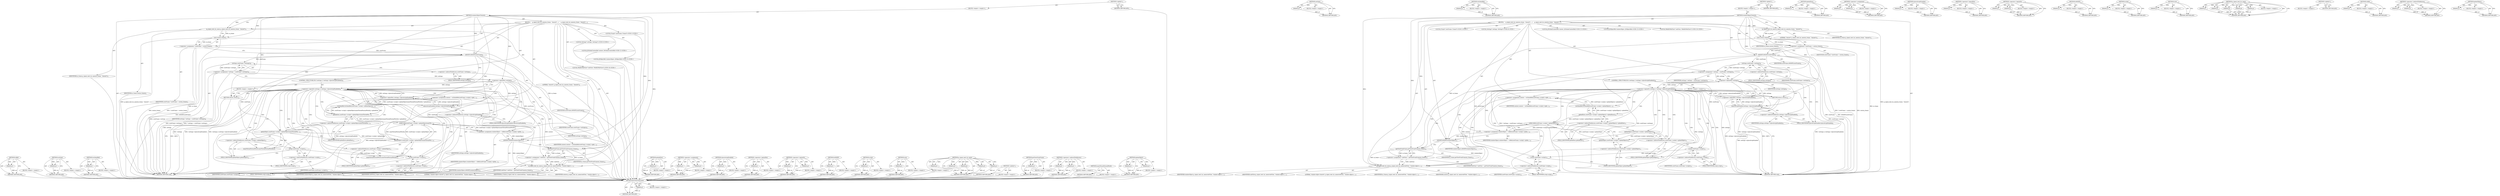 digraph "globalObject" {
vulnerable_168 [label=<(METHOD,getViewFromFrame)>];
vulnerable_169 [label=<(PARAM,p1)>];
vulnerable_170 [label=<(BLOCK,&lt;empty&gt;,&lt;empty&gt;)>];
vulnerable_171 [label=<(METHOD_RETURN,ANY)>];
vulnerable_126 [label=<(METHOD,settings)>];
vulnerable_127 [label=<(PARAM,p1)>];
vulnerable_128 [label=<(BLOCK,&lt;empty&gt;,&lt;empty&gt;)>];
vulnerable_129 [label=<(METHOD_RETURN,ANY)>];
vulnerable_148 [label=<(METHOD,toGlobalRef)>];
vulnerable_149 [label=<(PARAM,p1)>];
vulnerable_150 [label=<(BLOCK,&lt;empty&gt;,&lt;empty&gt;)>];
vulnerable_151 [label=<(METHOD_RETURN,ANY)>];
vulnerable_6 [label=<(METHOD,&lt;global&gt;)<SUB>1</SUB>>];
vulnerable_7 [label=<(BLOCK,&lt;empty&gt;,&lt;empty&gt;)<SUB>1</SUB>>];
vulnerable_8 [label=<(METHOD,windowObjectCleared)<SUB>1</SUB>>];
vulnerable_9 [label=<(BLOCK,{
    g_signal_emit_by_name(m_frame, &quot;cleared&quot;)...,{
    g_signal_emit_by_name(m_frame, &quot;cleared&quot;)...)<SUB>2</SUB>>];
vulnerable_10 [label=<(g_signal_emit_by_name,g_signal_emit_by_name(m_frame, &quot;cleared&quot;))<SUB>3</SUB>>];
vulnerable_11 [label=<(IDENTIFIER,m_frame,g_signal_emit_by_name(m_frame, &quot;cleared&quot;))<SUB>3</SUB>>];
vulnerable_12 [label=<(LITERAL,&quot;cleared&quot;,g_signal_emit_by_name(m_frame, &quot;cleared&quot;))<SUB>3</SUB>>];
vulnerable_13 [label="<(LOCAL,Frame* coreFrame: Frame*)<SUB>5</SUB>>"];
vulnerable_14 [label=<(&lt;operator&gt;.assignment,* coreFrame = core(m_frame))<SUB>5</SUB>>];
vulnerable_15 [label=<(IDENTIFIER,coreFrame,* coreFrame = core(m_frame))<SUB>5</SUB>>];
vulnerable_16 [label=<(core,core(m_frame))<SUB>5</SUB>>];
vulnerable_17 [label=<(IDENTIFIER,m_frame,core(m_frame))<SUB>5</SUB>>];
vulnerable_18 [label=<(ASSERT,ASSERT(coreFrame))<SUB>6</SUB>>];
vulnerable_19 [label=<(IDENTIFIER,coreFrame,ASSERT(coreFrame))<SUB>6</SUB>>];
vulnerable_20 [label="<(LOCAL,Settings* settings: Settings*)<SUB>8</SUB>>"];
vulnerable_21 [label=<(&lt;operator&gt;.assignment,* settings = coreFrame-&gt;settings())<SUB>8</SUB>>];
vulnerable_22 [label=<(IDENTIFIER,settings,* settings = coreFrame-&gt;settings())<SUB>8</SUB>>];
vulnerable_23 [label=<(settings,coreFrame-&gt;settings())<SUB>8</SUB>>];
vulnerable_24 [label=<(&lt;operator&gt;.indirectFieldAccess,coreFrame-&gt;settings)<SUB>8</SUB>>];
vulnerable_25 [label=<(IDENTIFIER,coreFrame,coreFrame-&gt;settings())<SUB>8</SUB>>];
vulnerable_26 [label=<(FIELD_IDENTIFIER,settings,settings)<SUB>8</SUB>>];
vulnerable_27 [label=<(CONTROL_STRUCTURE,IF,if (!settings || !settings-&gt;isJavaScriptEnabled()))<SUB>9</SUB>>];
vulnerable_28 [label=<(&lt;operator&gt;.logicalOr,!settings || !settings-&gt;isJavaScriptEnabled())<SUB>9</SUB>>];
vulnerable_29 [label=<(&lt;operator&gt;.logicalNot,!settings)<SUB>9</SUB>>];
vulnerable_30 [label=<(IDENTIFIER,settings,!settings)<SUB>9</SUB>>];
vulnerable_31 [label=<(&lt;operator&gt;.logicalNot,!settings-&gt;isJavaScriptEnabled())<SUB>9</SUB>>];
vulnerable_32 [label=<(isJavaScriptEnabled,settings-&gt;isJavaScriptEnabled())<SUB>9</SUB>>];
vulnerable_33 [label=<(&lt;operator&gt;.indirectFieldAccess,settings-&gt;isJavaScriptEnabled)<SUB>9</SUB>>];
vulnerable_34 [label=<(IDENTIFIER,settings,settings-&gt;isJavaScriptEnabled())<SUB>9</SUB>>];
vulnerable_35 [label=<(FIELD_IDENTIFIER,isJavaScriptEnabled,isJavaScriptEnabled)<SUB>9</SUB>>];
vulnerable_36 [label=<(BLOCK,&lt;empty&gt;,&lt;empty&gt;)<SUB>10</SUB>>];
vulnerable_37 [label=<(RETURN,return;,return;)<SUB>10</SUB>>];
vulnerable_38 [label="<(LOCAL,JSGlobalContextRef context: JSGlobalContextRef)<SUB>12</SUB>>"];
vulnerable_39 [label=<(&lt;operator&gt;.assignment,context = toGlobalRef(coreFrame-&gt;script()-&gt;glob...)<SUB>12</SUB>>];
vulnerable_40 [label=<(IDENTIFIER,context,context = toGlobalRef(coreFrame-&gt;script()-&gt;glob...)<SUB>12</SUB>>];
vulnerable_41 [label=<(toGlobalRef,toGlobalRef(coreFrame-&gt;script()-&gt;globalObject()...)<SUB>12</SUB>>];
vulnerable_42 [label=<(globalExec,coreFrame-&gt;script()-&gt;globalObject()-&gt;globalExec())<SUB>12</SUB>>];
vulnerable_43 [label=<(&lt;operator&gt;.indirectFieldAccess,coreFrame-&gt;script()-&gt;globalObject()-&gt;globalExec)<SUB>12</SUB>>];
vulnerable_44 [label=<(globalObject,coreFrame-&gt;script()-&gt;globalObject())<SUB>12</SUB>>];
vulnerable_45 [label=<(&lt;operator&gt;.indirectFieldAccess,coreFrame-&gt;script()-&gt;globalObject)<SUB>12</SUB>>];
vulnerable_46 [label=<(script,coreFrame-&gt;script())<SUB>12</SUB>>];
vulnerable_47 [label=<(&lt;operator&gt;.indirectFieldAccess,coreFrame-&gt;script)<SUB>12</SUB>>];
vulnerable_48 [label=<(IDENTIFIER,coreFrame,coreFrame-&gt;script())<SUB>12</SUB>>];
vulnerable_49 [label=<(FIELD_IDENTIFIER,script,script)<SUB>12</SUB>>];
vulnerable_50 [label=<(FIELD_IDENTIFIER,globalObject,globalObject)<SUB>12</SUB>>];
vulnerable_51 [label=<(FIELD_IDENTIFIER,globalExec,globalExec)<SUB>12</SUB>>];
vulnerable_52 [label="<(LOCAL,JSObjectRef windowObject: JSObjectRef)<SUB>13</SUB>>"];
vulnerable_53 [label=<(&lt;operator&gt;.assignment,windowObject = toRef(coreFrame-&gt;script()-&gt;globa...)<SUB>13</SUB>>];
vulnerable_54 [label=<(IDENTIFIER,windowObject,windowObject = toRef(coreFrame-&gt;script()-&gt;globa...)<SUB>13</SUB>>];
vulnerable_55 [label=<(toRef,toRef(coreFrame-&gt;script()-&gt;globalObject()))<SUB>13</SUB>>];
vulnerable_56 [label=<(globalObject,coreFrame-&gt;script()-&gt;globalObject())<SUB>13</SUB>>];
vulnerable_57 [label=<(&lt;operator&gt;.indirectFieldAccess,coreFrame-&gt;script()-&gt;globalObject)<SUB>13</SUB>>];
vulnerable_58 [label=<(script,coreFrame-&gt;script())<SUB>13</SUB>>];
vulnerable_59 [label=<(&lt;operator&gt;.indirectFieldAccess,coreFrame-&gt;script)<SUB>13</SUB>>];
vulnerable_60 [label=<(IDENTIFIER,coreFrame,coreFrame-&gt;script())<SUB>13</SUB>>];
vulnerable_61 [label=<(FIELD_IDENTIFIER,script,script)<SUB>13</SUB>>];
vulnerable_62 [label=<(FIELD_IDENTIFIER,globalObject,globalObject)<SUB>13</SUB>>];
vulnerable_63 [label=<(ASSERT,ASSERT(windowObject))<SUB>14</SUB>>];
vulnerable_64 [label=<(IDENTIFIER,windowObject,ASSERT(windowObject))<SUB>14</SUB>>];
vulnerable_65 [label="<(LOCAL,WebKitWebView* webView: WebKitWebView*)<SUB>16</SUB>>"];
vulnerable_66 [label=<(&lt;operator&gt;.assignment,* webView = getViewFromFrame(m_frame))<SUB>16</SUB>>];
vulnerable_67 [label=<(IDENTIFIER,webView,* webView = getViewFromFrame(m_frame))<SUB>16</SUB>>];
vulnerable_68 [label=<(getViewFromFrame,getViewFromFrame(m_frame))<SUB>16</SUB>>];
vulnerable_69 [label=<(IDENTIFIER,m_frame,getViewFromFrame(m_frame))<SUB>16</SUB>>];
vulnerable_70 [label=<(g_signal_emit_by_name,g_signal_emit_by_name(webView, &quot;window-object-c...)<SUB>17</SUB>>];
vulnerable_71 [label=<(IDENTIFIER,webView,g_signal_emit_by_name(webView, &quot;window-object-c...)<SUB>17</SUB>>];
vulnerable_72 [label=<(LITERAL,&quot;window-object-cleared&quot;,g_signal_emit_by_name(webView, &quot;window-object-c...)<SUB>17</SUB>>];
vulnerable_73 [label=<(IDENTIFIER,m_frame,g_signal_emit_by_name(webView, &quot;window-object-c...)<SUB>17</SUB>>];
vulnerable_74 [label=<(IDENTIFIER,context,g_signal_emit_by_name(webView, &quot;window-object-c...)<SUB>17</SUB>>];
vulnerable_75 [label=<(IDENTIFIER,windowObject,g_signal_emit_by_name(webView, &quot;window-object-c...)<SUB>17</SUB>>];
vulnerable_76 [label=<(METHOD_RETURN,void)<SUB>1</SUB>>];
vulnerable_78 [label=<(METHOD_RETURN,ANY)<SUB>1</SUB>>];
vulnerable_152 [label=<(METHOD,globalExec)>];
vulnerable_153 [label=<(PARAM,p1)>];
vulnerable_154 [label=<(BLOCK,&lt;empty&gt;,&lt;empty&gt;)>];
vulnerable_155 [label=<(METHOD_RETURN,ANY)>];
vulnerable_113 [label=<(METHOD,&lt;operator&gt;.assignment)>];
vulnerable_114 [label=<(PARAM,p1)>];
vulnerable_115 [label=<(PARAM,p2)>];
vulnerable_116 [label=<(BLOCK,&lt;empty&gt;,&lt;empty&gt;)>];
vulnerable_117 [label=<(METHOD_RETURN,ANY)>];
vulnerable_144 [label=<(METHOD,isJavaScriptEnabled)>];
vulnerable_145 [label=<(PARAM,p1)>];
vulnerable_146 [label=<(BLOCK,&lt;empty&gt;,&lt;empty&gt;)>];
vulnerable_147 [label=<(METHOD_RETURN,ANY)>];
vulnerable_140 [label=<(METHOD,&lt;operator&gt;.logicalNot)>];
vulnerable_141 [label=<(PARAM,p1)>];
vulnerable_142 [label=<(BLOCK,&lt;empty&gt;,&lt;empty&gt;)>];
vulnerable_143 [label=<(METHOD_RETURN,ANY)>];
vulnerable_135 [label=<(METHOD,&lt;operator&gt;.logicalOr)>];
vulnerable_136 [label=<(PARAM,p1)>];
vulnerable_137 [label=<(PARAM,p2)>];
vulnerable_138 [label=<(BLOCK,&lt;empty&gt;,&lt;empty&gt;)>];
vulnerable_139 [label=<(METHOD_RETURN,ANY)>];
vulnerable_122 [label=<(METHOD,ASSERT)>];
vulnerable_123 [label=<(PARAM,p1)>];
vulnerable_124 [label=<(BLOCK,&lt;empty&gt;,&lt;empty&gt;)>];
vulnerable_125 [label=<(METHOD_RETURN,ANY)>];
vulnerable_160 [label=<(METHOD,script)>];
vulnerable_161 [label=<(PARAM,p1)>];
vulnerable_162 [label=<(BLOCK,&lt;empty&gt;,&lt;empty&gt;)>];
vulnerable_163 [label=<(METHOD_RETURN,ANY)>];
vulnerable_118 [label=<(METHOD,core)>];
vulnerable_119 [label=<(PARAM,p1)>];
vulnerable_120 [label=<(BLOCK,&lt;empty&gt;,&lt;empty&gt;)>];
vulnerable_121 [label=<(METHOD_RETURN,ANY)>];
vulnerable_105 [label=<(METHOD,g_signal_emit_by_name)>];
vulnerable_106 [label=<(PARAM,p1)>];
vulnerable_107 [label=<(PARAM,p2)>];
vulnerable_108 [label=<(PARAM,p3)>];
vulnerable_109 [label=<(PARAM,p4)>];
vulnerable_110 [label=<(PARAM,p5)>];
vulnerable_111 [label=<(BLOCK,&lt;empty&gt;,&lt;empty&gt;)>];
vulnerable_112 [label=<(METHOD_RETURN,ANY)>];
vulnerable_99 [label=<(METHOD,&lt;global&gt;)<SUB>1</SUB>>];
vulnerable_100 [label=<(BLOCK,&lt;empty&gt;,&lt;empty&gt;)>];
vulnerable_101 [label=<(METHOD_RETURN,ANY)>];
vulnerable_164 [label=<(METHOD,toRef)>];
vulnerable_165 [label=<(PARAM,p1)>];
vulnerable_166 [label=<(BLOCK,&lt;empty&gt;,&lt;empty&gt;)>];
vulnerable_167 [label=<(METHOD_RETURN,ANY)>];
vulnerable_130 [label=<(METHOD,&lt;operator&gt;.indirectFieldAccess)>];
vulnerable_131 [label=<(PARAM,p1)>];
vulnerable_132 [label=<(PARAM,p2)>];
vulnerable_133 [label=<(BLOCK,&lt;empty&gt;,&lt;empty&gt;)>];
vulnerable_134 [label=<(METHOD_RETURN,ANY)>];
vulnerable_156 [label=<(METHOD,globalObject)>];
vulnerable_157 [label=<(PARAM,p1)>];
vulnerable_158 [label=<(BLOCK,&lt;empty&gt;,&lt;empty&gt;)>];
vulnerable_159 [label=<(METHOD_RETURN,ANY)>];
fixed_170 [label=<(METHOD,toRef)>];
fixed_171 [label=<(PARAM,p1)>];
fixed_172 [label=<(BLOCK,&lt;empty&gt;,&lt;empty&gt;)>];
fixed_173 [label=<(METHOD_RETURN,ANY)>];
fixed_128 [label=<(METHOD,settings)>];
fixed_129 [label=<(PARAM,p1)>];
fixed_130 [label=<(BLOCK,&lt;empty&gt;,&lt;empty&gt;)>];
fixed_131 [label=<(METHOD_RETURN,ANY)>];
fixed_150 [label=<(METHOD,toGlobalRef)>];
fixed_151 [label=<(PARAM,p1)>];
fixed_152 [label=<(BLOCK,&lt;empty&gt;,&lt;empty&gt;)>];
fixed_153 [label=<(METHOD_RETURN,ANY)>];
fixed_6 [label=<(METHOD,&lt;global&gt;)<SUB>1</SUB>>];
fixed_7 [label=<(BLOCK,&lt;empty&gt;,&lt;empty&gt;)<SUB>1</SUB>>];
fixed_8 [label=<(METHOD,windowObjectCleared)<SUB>1</SUB>>];
fixed_9 [label=<(BLOCK,{
    g_signal_emit_by_name(m_frame, &quot;cleared&quot;)...,{
    g_signal_emit_by_name(m_frame, &quot;cleared&quot;)...)<SUB>2</SUB>>];
fixed_10 [label=<(g_signal_emit_by_name,g_signal_emit_by_name(m_frame, &quot;cleared&quot;))<SUB>3</SUB>>];
fixed_11 [label=<(IDENTIFIER,m_frame,g_signal_emit_by_name(m_frame, &quot;cleared&quot;))<SUB>3</SUB>>];
fixed_12 [label=<(LITERAL,&quot;cleared&quot;,g_signal_emit_by_name(m_frame, &quot;cleared&quot;))<SUB>3</SUB>>];
fixed_13 [label="<(LOCAL,Frame* coreFrame: Frame*)<SUB>5</SUB>>"];
fixed_14 [label=<(&lt;operator&gt;.assignment,* coreFrame = core(m_frame))<SUB>5</SUB>>];
fixed_15 [label=<(IDENTIFIER,coreFrame,* coreFrame = core(m_frame))<SUB>5</SUB>>];
fixed_16 [label=<(core,core(m_frame))<SUB>5</SUB>>];
fixed_17 [label=<(IDENTIFIER,m_frame,core(m_frame))<SUB>5</SUB>>];
fixed_18 [label=<(ASSERT,ASSERT(coreFrame))<SUB>6</SUB>>];
fixed_19 [label=<(IDENTIFIER,coreFrame,ASSERT(coreFrame))<SUB>6</SUB>>];
fixed_20 [label="<(LOCAL,Settings* settings: Settings*)<SUB>8</SUB>>"];
fixed_21 [label=<(&lt;operator&gt;.assignment,* settings = coreFrame-&gt;settings())<SUB>8</SUB>>];
fixed_22 [label=<(IDENTIFIER,settings,* settings = coreFrame-&gt;settings())<SUB>8</SUB>>];
fixed_23 [label=<(settings,coreFrame-&gt;settings())<SUB>8</SUB>>];
fixed_24 [label=<(&lt;operator&gt;.indirectFieldAccess,coreFrame-&gt;settings)<SUB>8</SUB>>];
fixed_25 [label=<(IDENTIFIER,coreFrame,coreFrame-&gt;settings())<SUB>8</SUB>>];
fixed_26 [label=<(FIELD_IDENTIFIER,settings,settings)<SUB>8</SUB>>];
fixed_27 [label=<(CONTROL_STRUCTURE,IF,if (!settings || !settings-&gt;isJavaScriptEnabled()))<SUB>9</SUB>>];
fixed_28 [label=<(&lt;operator&gt;.logicalOr,!settings || !settings-&gt;isJavaScriptEnabled())<SUB>9</SUB>>];
fixed_29 [label=<(&lt;operator&gt;.logicalNot,!settings)<SUB>9</SUB>>];
fixed_30 [label=<(IDENTIFIER,settings,!settings)<SUB>9</SUB>>];
fixed_31 [label=<(&lt;operator&gt;.logicalNot,!settings-&gt;isJavaScriptEnabled())<SUB>9</SUB>>];
fixed_32 [label=<(isJavaScriptEnabled,settings-&gt;isJavaScriptEnabled())<SUB>9</SUB>>];
fixed_33 [label=<(&lt;operator&gt;.indirectFieldAccess,settings-&gt;isJavaScriptEnabled)<SUB>9</SUB>>];
fixed_34 [label=<(IDENTIFIER,settings,settings-&gt;isJavaScriptEnabled())<SUB>9</SUB>>];
fixed_35 [label=<(FIELD_IDENTIFIER,isJavaScriptEnabled,isJavaScriptEnabled)<SUB>9</SUB>>];
fixed_36 [label=<(BLOCK,&lt;empty&gt;,&lt;empty&gt;)<SUB>10</SUB>>];
fixed_37 [label=<(RETURN,return;,return;)<SUB>10</SUB>>];
fixed_38 [label="<(LOCAL,JSGlobalContextRef context: JSGlobalContextRef)<SUB>12</SUB>>"];
fixed_39 [label=<(&lt;operator&gt;.assignment,context = toGlobalRef(coreFrame-&gt;script()-&gt;glob...)<SUB>12</SUB>>];
fixed_40 [label=<(IDENTIFIER,context,context = toGlobalRef(coreFrame-&gt;script()-&gt;glob...)<SUB>12</SUB>>];
fixed_41 [label=<(toGlobalRef,toGlobalRef(coreFrame-&gt;script()-&gt;globalObject(m...)<SUB>12</SUB>>];
fixed_42 [label=<(globalExec,coreFrame-&gt;script()-&gt;globalObject(mainThreadNor...)<SUB>12</SUB>>];
fixed_43 [label=<(&lt;operator&gt;.indirectFieldAccess,coreFrame-&gt;script()-&gt;globalObject(mainThreadNor...)<SUB>12</SUB>>];
fixed_44 [label=<(globalObject,coreFrame-&gt;script()-&gt;globalObject(mainThreadNor...)<SUB>12</SUB>>];
fixed_45 [label=<(&lt;operator&gt;.indirectFieldAccess,coreFrame-&gt;script()-&gt;globalObject)<SUB>12</SUB>>];
fixed_46 [label=<(script,coreFrame-&gt;script())<SUB>12</SUB>>];
fixed_47 [label=<(&lt;operator&gt;.indirectFieldAccess,coreFrame-&gt;script)<SUB>12</SUB>>];
fixed_48 [label=<(IDENTIFIER,coreFrame,coreFrame-&gt;script())<SUB>12</SUB>>];
fixed_49 [label=<(FIELD_IDENTIFIER,script,script)<SUB>12</SUB>>];
fixed_50 [label=<(FIELD_IDENTIFIER,globalObject,globalObject)<SUB>12</SUB>>];
fixed_51 [label=<(mainThreadNormalWorld,mainThreadNormalWorld())<SUB>12</SUB>>];
fixed_52 [label=<(FIELD_IDENTIFIER,globalExec,globalExec)<SUB>12</SUB>>];
fixed_53 [label="<(LOCAL,JSObjectRef windowObject: JSObjectRef)<SUB>13</SUB>>"];
fixed_54 [label=<(&lt;operator&gt;.assignment,windowObject = toRef(coreFrame-&gt;script()-&gt;globa...)<SUB>13</SUB>>];
fixed_55 [label=<(IDENTIFIER,windowObject,windowObject = toRef(coreFrame-&gt;script()-&gt;globa...)<SUB>13</SUB>>];
fixed_56 [label=<(toRef,toRef(coreFrame-&gt;script()-&gt;globalObject(mainThr...)<SUB>13</SUB>>];
fixed_57 [label=<(globalObject,coreFrame-&gt;script()-&gt;globalObject(mainThreadNor...)<SUB>13</SUB>>];
fixed_58 [label=<(&lt;operator&gt;.indirectFieldAccess,coreFrame-&gt;script()-&gt;globalObject)<SUB>13</SUB>>];
fixed_59 [label=<(script,coreFrame-&gt;script())<SUB>13</SUB>>];
fixed_60 [label=<(&lt;operator&gt;.indirectFieldAccess,coreFrame-&gt;script)<SUB>13</SUB>>];
fixed_61 [label=<(IDENTIFIER,coreFrame,coreFrame-&gt;script())<SUB>13</SUB>>];
fixed_62 [label=<(FIELD_IDENTIFIER,script,script)<SUB>13</SUB>>];
fixed_63 [label=<(FIELD_IDENTIFIER,globalObject,globalObject)<SUB>13</SUB>>];
fixed_64 [label=<(mainThreadNormalWorld,mainThreadNormalWorld())<SUB>13</SUB>>];
fixed_65 [label=<(ASSERT,ASSERT(windowObject))<SUB>14</SUB>>];
fixed_66 [label=<(IDENTIFIER,windowObject,ASSERT(windowObject))<SUB>14</SUB>>];
fixed_67 [label="<(LOCAL,WebKitWebView* webView: WebKitWebView*)<SUB>16</SUB>>"];
fixed_68 [label=<(&lt;operator&gt;.assignment,* webView = getViewFromFrame(m_frame))<SUB>16</SUB>>];
fixed_69 [label=<(IDENTIFIER,webView,* webView = getViewFromFrame(m_frame))<SUB>16</SUB>>];
fixed_70 [label=<(getViewFromFrame,getViewFromFrame(m_frame))<SUB>16</SUB>>];
fixed_71 [label=<(IDENTIFIER,m_frame,getViewFromFrame(m_frame))<SUB>16</SUB>>];
fixed_72 [label=<(g_signal_emit_by_name,g_signal_emit_by_name(webView, &quot;window-object-c...)<SUB>17</SUB>>];
fixed_73 [label=<(IDENTIFIER,webView,g_signal_emit_by_name(webView, &quot;window-object-c...)<SUB>17</SUB>>];
fixed_74 [label=<(LITERAL,&quot;window-object-cleared&quot;,g_signal_emit_by_name(webView, &quot;window-object-c...)<SUB>17</SUB>>];
fixed_75 [label=<(IDENTIFIER,m_frame,g_signal_emit_by_name(webView, &quot;window-object-c...)<SUB>17</SUB>>];
fixed_76 [label=<(IDENTIFIER,context,g_signal_emit_by_name(webView, &quot;window-object-c...)<SUB>17</SUB>>];
fixed_77 [label=<(IDENTIFIER,windowObject,g_signal_emit_by_name(webView, &quot;window-object-c...)<SUB>17</SUB>>];
fixed_78 [label=<(METHOD_RETURN,void)<SUB>1</SUB>>];
fixed_80 [label=<(METHOD_RETURN,ANY)<SUB>1</SUB>>];
fixed_154 [label=<(METHOD,globalExec)>];
fixed_155 [label=<(PARAM,p1)>];
fixed_156 [label=<(BLOCK,&lt;empty&gt;,&lt;empty&gt;)>];
fixed_157 [label=<(METHOD_RETURN,ANY)>];
fixed_115 [label=<(METHOD,&lt;operator&gt;.assignment)>];
fixed_116 [label=<(PARAM,p1)>];
fixed_117 [label=<(PARAM,p2)>];
fixed_118 [label=<(BLOCK,&lt;empty&gt;,&lt;empty&gt;)>];
fixed_119 [label=<(METHOD_RETURN,ANY)>];
fixed_146 [label=<(METHOD,isJavaScriptEnabled)>];
fixed_147 [label=<(PARAM,p1)>];
fixed_148 [label=<(BLOCK,&lt;empty&gt;,&lt;empty&gt;)>];
fixed_149 [label=<(METHOD_RETURN,ANY)>];
fixed_142 [label=<(METHOD,&lt;operator&gt;.logicalNot)>];
fixed_143 [label=<(PARAM,p1)>];
fixed_144 [label=<(BLOCK,&lt;empty&gt;,&lt;empty&gt;)>];
fixed_145 [label=<(METHOD_RETURN,ANY)>];
fixed_137 [label=<(METHOD,&lt;operator&gt;.logicalOr)>];
fixed_138 [label=<(PARAM,p1)>];
fixed_139 [label=<(PARAM,p2)>];
fixed_140 [label=<(BLOCK,&lt;empty&gt;,&lt;empty&gt;)>];
fixed_141 [label=<(METHOD_RETURN,ANY)>];
fixed_124 [label=<(METHOD,ASSERT)>];
fixed_125 [label=<(PARAM,p1)>];
fixed_126 [label=<(BLOCK,&lt;empty&gt;,&lt;empty&gt;)>];
fixed_127 [label=<(METHOD_RETURN,ANY)>];
fixed_163 [label=<(METHOD,script)>];
fixed_164 [label=<(PARAM,p1)>];
fixed_165 [label=<(BLOCK,&lt;empty&gt;,&lt;empty&gt;)>];
fixed_166 [label=<(METHOD_RETURN,ANY)>];
fixed_120 [label=<(METHOD,core)>];
fixed_121 [label=<(PARAM,p1)>];
fixed_122 [label=<(BLOCK,&lt;empty&gt;,&lt;empty&gt;)>];
fixed_123 [label=<(METHOD_RETURN,ANY)>];
fixed_107 [label=<(METHOD,g_signal_emit_by_name)>];
fixed_108 [label=<(PARAM,p1)>];
fixed_109 [label=<(PARAM,p2)>];
fixed_110 [label=<(PARAM,p3)>];
fixed_111 [label=<(PARAM,p4)>];
fixed_112 [label=<(PARAM,p5)>];
fixed_113 [label=<(BLOCK,&lt;empty&gt;,&lt;empty&gt;)>];
fixed_114 [label=<(METHOD_RETURN,ANY)>];
fixed_101 [label=<(METHOD,&lt;global&gt;)<SUB>1</SUB>>];
fixed_102 [label=<(BLOCK,&lt;empty&gt;,&lt;empty&gt;)>];
fixed_103 [label=<(METHOD_RETURN,ANY)>];
fixed_174 [label=<(METHOD,getViewFromFrame)>];
fixed_175 [label=<(PARAM,p1)>];
fixed_176 [label=<(BLOCK,&lt;empty&gt;,&lt;empty&gt;)>];
fixed_177 [label=<(METHOD_RETURN,ANY)>];
fixed_167 [label=<(METHOD,mainThreadNormalWorld)>];
fixed_168 [label=<(BLOCK,&lt;empty&gt;,&lt;empty&gt;)>];
fixed_169 [label=<(METHOD_RETURN,ANY)>];
fixed_132 [label=<(METHOD,&lt;operator&gt;.indirectFieldAccess)>];
fixed_133 [label=<(PARAM,p1)>];
fixed_134 [label=<(PARAM,p2)>];
fixed_135 [label=<(BLOCK,&lt;empty&gt;,&lt;empty&gt;)>];
fixed_136 [label=<(METHOD_RETURN,ANY)>];
fixed_158 [label=<(METHOD,globalObject)>];
fixed_159 [label=<(PARAM,p1)>];
fixed_160 [label=<(PARAM,p2)>];
fixed_161 [label=<(BLOCK,&lt;empty&gt;,&lt;empty&gt;)>];
fixed_162 [label=<(METHOD_RETURN,ANY)>];
vulnerable_168 -> vulnerable_169  [key=0, label="AST: "];
vulnerable_168 -> vulnerable_169  [key=1, label="DDG: "];
vulnerable_168 -> vulnerable_170  [key=0, label="AST: "];
vulnerable_168 -> vulnerable_171  [key=0, label="AST: "];
vulnerable_168 -> vulnerable_171  [key=1, label="CFG: "];
vulnerable_169 -> vulnerable_171  [key=0, label="DDG: p1"];
vulnerable_126 -> vulnerable_127  [key=0, label="AST: "];
vulnerable_126 -> vulnerable_127  [key=1, label="DDG: "];
vulnerable_126 -> vulnerable_128  [key=0, label="AST: "];
vulnerable_126 -> vulnerable_129  [key=0, label="AST: "];
vulnerable_126 -> vulnerable_129  [key=1, label="CFG: "];
vulnerable_127 -> vulnerable_129  [key=0, label="DDG: p1"];
vulnerable_148 -> vulnerable_149  [key=0, label="AST: "];
vulnerable_148 -> vulnerable_149  [key=1, label="DDG: "];
vulnerable_148 -> vulnerable_150  [key=0, label="AST: "];
vulnerable_148 -> vulnerable_151  [key=0, label="AST: "];
vulnerable_148 -> vulnerable_151  [key=1, label="CFG: "];
vulnerable_149 -> vulnerable_151  [key=0, label="DDG: p1"];
vulnerable_6 -> vulnerable_7  [key=0, label="AST: "];
vulnerable_6 -> vulnerable_78  [key=0, label="AST: "];
vulnerable_6 -> vulnerable_78  [key=1, label="CFG: "];
vulnerable_7 -> vulnerable_8  [key=0, label="AST: "];
vulnerable_8 -> vulnerable_9  [key=0, label="AST: "];
vulnerable_8 -> vulnerable_76  [key=0, label="AST: "];
vulnerable_8 -> vulnerable_10  [key=0, label="CFG: "];
vulnerable_8 -> vulnerable_10  [key=1, label="DDG: "];
vulnerable_8 -> vulnerable_18  [key=0, label="DDG: "];
vulnerable_8 -> vulnerable_63  [key=0, label="DDG: "];
vulnerable_8 -> vulnerable_70  [key=0, label="DDG: "];
vulnerable_8 -> vulnerable_16  [key=0, label="DDG: "];
vulnerable_8 -> vulnerable_37  [key=0, label="DDG: "];
vulnerable_8 -> vulnerable_68  [key=0, label="DDG: "];
vulnerable_8 -> vulnerable_29  [key=0, label="DDG: "];
vulnerable_9 -> vulnerable_10  [key=0, label="AST: "];
vulnerable_9 -> vulnerable_13  [key=0, label="AST: "];
vulnerable_9 -> vulnerable_14  [key=0, label="AST: "];
vulnerable_9 -> vulnerable_18  [key=0, label="AST: "];
vulnerable_9 -> vulnerable_20  [key=0, label="AST: "];
vulnerable_9 -> vulnerable_21  [key=0, label="AST: "];
vulnerable_9 -> vulnerable_27  [key=0, label="AST: "];
vulnerable_9 -> vulnerable_38  [key=0, label="AST: "];
vulnerable_9 -> vulnerable_39  [key=0, label="AST: "];
vulnerable_9 -> vulnerable_52  [key=0, label="AST: "];
vulnerable_9 -> vulnerable_53  [key=0, label="AST: "];
vulnerable_9 -> vulnerable_63  [key=0, label="AST: "];
vulnerable_9 -> vulnerable_65  [key=0, label="AST: "];
vulnerable_9 -> vulnerable_66  [key=0, label="AST: "];
vulnerable_9 -> vulnerable_70  [key=0, label="AST: "];
vulnerable_10 -> vulnerable_11  [key=0, label="AST: "];
vulnerable_10 -> vulnerable_12  [key=0, label="AST: "];
vulnerable_10 -> vulnerable_16  [key=0, label="CFG: "];
vulnerable_10 -> vulnerable_16  [key=1, label="DDG: m_frame"];
vulnerable_10 -> vulnerable_76  [key=0, label="DDG: g_signal_emit_by_name(m_frame, &quot;cleared&quot;)"];
vulnerable_14 -> vulnerable_15  [key=0, label="AST: "];
vulnerable_14 -> vulnerable_16  [key=0, label="AST: "];
vulnerable_14 -> vulnerable_18  [key=0, label="CFG: "];
vulnerable_14 -> vulnerable_18  [key=1, label="DDG: coreFrame"];
vulnerable_14 -> vulnerable_76  [key=0, label="DDG: core(m_frame)"];
vulnerable_14 -> vulnerable_76  [key=1, label="DDG: * coreFrame = core(m_frame)"];
vulnerable_16 -> vulnerable_17  [key=0, label="AST: "];
vulnerable_16 -> vulnerable_14  [key=0, label="CFG: "];
vulnerable_16 -> vulnerable_14  [key=1, label="DDG: m_frame"];
vulnerable_16 -> vulnerable_76  [key=0, label="DDG: m_frame"];
vulnerable_16 -> vulnerable_68  [key=0, label="DDG: m_frame"];
vulnerable_18 -> vulnerable_19  [key=0, label="AST: "];
vulnerable_18 -> vulnerable_26  [key=0, label="CFG: "];
vulnerable_18 -> vulnerable_76  [key=0, label="DDG: coreFrame"];
vulnerable_18 -> vulnerable_76  [key=1, label="DDG: ASSERT(coreFrame)"];
vulnerable_18 -> vulnerable_23  [key=0, label="DDG: coreFrame"];
vulnerable_18 -> vulnerable_58  [key=0, label="DDG: coreFrame"];
vulnerable_18 -> vulnerable_46  [key=0, label="DDG: coreFrame"];
vulnerable_21 -> vulnerable_22  [key=0, label="AST: "];
vulnerable_21 -> vulnerable_23  [key=0, label="AST: "];
vulnerable_21 -> vulnerable_29  [key=0, label="CFG: "];
vulnerable_21 -> vulnerable_29  [key=1, label="DDG: settings"];
vulnerable_21 -> vulnerable_76  [key=0, label="DDG: coreFrame-&gt;settings()"];
vulnerable_21 -> vulnerable_76  [key=1, label="DDG: * settings = coreFrame-&gt;settings()"];
vulnerable_23 -> vulnerable_24  [key=0, label="AST: "];
vulnerable_23 -> vulnerable_21  [key=0, label="CFG: "];
vulnerable_23 -> vulnerable_21  [key=1, label="DDG: coreFrame-&gt;settings"];
vulnerable_23 -> vulnerable_76  [key=0, label="DDG: coreFrame-&gt;settings"];
vulnerable_24 -> vulnerable_25  [key=0, label="AST: "];
vulnerable_24 -> vulnerable_26  [key=0, label="AST: "];
vulnerable_24 -> vulnerable_23  [key=0, label="CFG: "];
vulnerable_26 -> vulnerable_24  [key=0, label="CFG: "];
vulnerable_27 -> vulnerable_28  [key=0, label="AST: "];
vulnerable_27 -> vulnerable_36  [key=0, label="AST: "];
vulnerable_28 -> vulnerable_29  [key=0, label="AST: "];
vulnerable_28 -> vulnerable_31  [key=0, label="AST: "];
vulnerable_28 -> vulnerable_37  [key=0, label="CFG: "];
vulnerable_28 -> vulnerable_37  [key=1, label="CDG: "];
vulnerable_28 -> vulnerable_49  [key=0, label="CFG: "];
vulnerable_28 -> vulnerable_49  [key=1, label="CDG: "];
vulnerable_28 -> vulnerable_76  [key=0, label="DDG: !settings"];
vulnerable_28 -> vulnerable_76  [key=1, label="DDG: !settings-&gt;isJavaScriptEnabled()"];
vulnerable_28 -> vulnerable_76  [key=2, label="DDG: !settings || !settings-&gt;isJavaScriptEnabled()"];
vulnerable_28 -> vulnerable_47  [key=0, label="CDG: "];
vulnerable_28 -> vulnerable_58  [key=0, label="CDG: "];
vulnerable_28 -> vulnerable_68  [key=0, label="CDG: "];
vulnerable_28 -> vulnerable_61  [key=0, label="CDG: "];
vulnerable_28 -> vulnerable_42  [key=0, label="CDG: "];
vulnerable_28 -> vulnerable_51  [key=0, label="CDG: "];
vulnerable_28 -> vulnerable_57  [key=0, label="CDG: "];
vulnerable_28 -> vulnerable_66  [key=0, label="CDG: "];
vulnerable_28 -> vulnerable_46  [key=0, label="CDG: "];
vulnerable_28 -> vulnerable_53  [key=0, label="CDG: "];
vulnerable_28 -> vulnerable_56  [key=0, label="CDG: "];
vulnerable_28 -> vulnerable_41  [key=0, label="CDG: "];
vulnerable_28 -> vulnerable_70  [key=0, label="CDG: "];
vulnerable_28 -> vulnerable_45  [key=0, label="CDG: "];
vulnerable_28 -> vulnerable_63  [key=0, label="CDG: "];
vulnerable_28 -> vulnerable_50  [key=0, label="CDG: "];
vulnerable_28 -> vulnerable_59  [key=0, label="CDG: "];
vulnerable_28 -> vulnerable_44  [key=0, label="CDG: "];
vulnerable_28 -> vulnerable_55  [key=0, label="CDG: "];
vulnerable_28 -> vulnerable_62  [key=0, label="CDG: "];
vulnerable_28 -> vulnerable_39  [key=0, label="CDG: "];
vulnerable_28 -> vulnerable_43  [key=0, label="CDG: "];
vulnerable_29 -> vulnerable_30  [key=0, label="AST: "];
vulnerable_29 -> vulnerable_28  [key=0, label="CFG: "];
vulnerable_29 -> vulnerable_28  [key=1, label="DDG: settings"];
vulnerable_29 -> vulnerable_35  [key=0, label="CFG: "];
vulnerable_29 -> vulnerable_35  [key=1, label="CDG: "];
vulnerable_29 -> vulnerable_76  [key=0, label="DDG: settings"];
vulnerable_29 -> vulnerable_32  [key=0, label="DDG: settings"];
vulnerable_29 -> vulnerable_32  [key=1, label="CDG: "];
vulnerable_29 -> vulnerable_33  [key=0, label="CDG: "];
vulnerable_29 -> vulnerable_31  [key=0, label="CDG: "];
vulnerable_31 -> vulnerable_32  [key=0, label="AST: "];
vulnerable_31 -> vulnerable_28  [key=0, label="CFG: "];
vulnerable_31 -> vulnerable_28  [key=1, label="DDG: settings-&gt;isJavaScriptEnabled()"];
vulnerable_31 -> vulnerable_76  [key=0, label="DDG: settings-&gt;isJavaScriptEnabled()"];
vulnerable_32 -> vulnerable_33  [key=0, label="AST: "];
vulnerable_32 -> vulnerable_31  [key=0, label="CFG: "];
vulnerable_32 -> vulnerable_31  [key=1, label="DDG: settings-&gt;isJavaScriptEnabled"];
vulnerable_32 -> vulnerable_76  [key=0, label="DDG: settings-&gt;isJavaScriptEnabled"];
vulnerable_33 -> vulnerable_34  [key=0, label="AST: "];
vulnerable_33 -> vulnerable_35  [key=0, label="AST: "];
vulnerable_33 -> vulnerable_32  [key=0, label="CFG: "];
vulnerable_35 -> vulnerable_33  [key=0, label="CFG: "];
vulnerable_36 -> vulnerable_37  [key=0, label="AST: "];
vulnerable_37 -> vulnerable_76  [key=0, label="CFG: "];
vulnerable_37 -> vulnerable_76  [key=1, label="DDG: &lt;RET&gt;"];
vulnerable_39 -> vulnerable_40  [key=0, label="AST: "];
vulnerable_39 -> vulnerable_41  [key=0, label="AST: "];
vulnerable_39 -> vulnerable_61  [key=0, label="CFG: "];
vulnerable_39 -> vulnerable_70  [key=0, label="DDG: context"];
vulnerable_41 -> vulnerable_42  [key=0, label="AST: "];
vulnerable_41 -> vulnerable_39  [key=0, label="CFG: "];
vulnerable_41 -> vulnerable_39  [key=1, label="DDG: coreFrame-&gt;script()-&gt;globalObject()-&gt;globalExec()"];
vulnerable_42 -> vulnerable_43  [key=0, label="AST: "];
vulnerable_42 -> vulnerable_41  [key=0, label="CFG: "];
vulnerable_42 -> vulnerable_41  [key=1, label="DDG: coreFrame-&gt;script()-&gt;globalObject()-&gt;globalExec"];
vulnerable_42 -> vulnerable_55  [key=0, label="DDG: coreFrame-&gt;script()-&gt;globalObject()-&gt;globalExec"];
vulnerable_43 -> vulnerable_44  [key=0, label="AST: "];
vulnerable_43 -> vulnerable_51  [key=0, label="AST: "];
vulnerable_43 -> vulnerable_42  [key=0, label="CFG: "];
vulnerable_44 -> vulnerable_45  [key=0, label="AST: "];
vulnerable_44 -> vulnerable_51  [key=0, label="CFG: "];
vulnerable_44 -> vulnerable_56  [key=0, label="DDG: coreFrame-&gt;script()-&gt;globalObject"];
vulnerable_45 -> vulnerable_46  [key=0, label="AST: "];
vulnerable_45 -> vulnerable_50  [key=0, label="AST: "];
vulnerable_45 -> vulnerable_44  [key=0, label="CFG: "];
vulnerable_46 -> vulnerable_47  [key=0, label="AST: "];
vulnerable_46 -> vulnerable_50  [key=0, label="CFG: "];
vulnerable_46 -> vulnerable_58  [key=0, label="DDG: coreFrame-&gt;script"];
vulnerable_47 -> vulnerable_48  [key=0, label="AST: "];
vulnerable_47 -> vulnerable_49  [key=0, label="AST: "];
vulnerable_47 -> vulnerable_46  [key=0, label="CFG: "];
vulnerable_49 -> vulnerable_47  [key=0, label="CFG: "];
vulnerable_50 -> vulnerable_45  [key=0, label="CFG: "];
vulnerable_51 -> vulnerable_43  [key=0, label="CFG: "];
vulnerable_53 -> vulnerable_54  [key=0, label="AST: "];
vulnerable_53 -> vulnerable_55  [key=0, label="AST: "];
vulnerable_53 -> vulnerable_63  [key=0, label="CFG: "];
vulnerable_53 -> vulnerable_63  [key=1, label="DDG: windowObject"];
vulnerable_55 -> vulnerable_56  [key=0, label="AST: "];
vulnerable_55 -> vulnerable_53  [key=0, label="CFG: "];
vulnerable_55 -> vulnerable_53  [key=1, label="DDG: coreFrame-&gt;script()-&gt;globalObject()"];
vulnerable_56 -> vulnerable_57  [key=0, label="AST: "];
vulnerable_56 -> vulnerable_55  [key=0, label="CFG: "];
vulnerable_56 -> vulnerable_55  [key=1, label="DDG: coreFrame-&gt;script()-&gt;globalObject"];
vulnerable_57 -> vulnerable_58  [key=0, label="AST: "];
vulnerable_57 -> vulnerable_62  [key=0, label="AST: "];
vulnerable_57 -> vulnerable_56  [key=0, label="CFG: "];
vulnerable_58 -> vulnerable_59  [key=0, label="AST: "];
vulnerable_58 -> vulnerable_62  [key=0, label="CFG: "];
vulnerable_59 -> vulnerable_60  [key=0, label="AST: "];
vulnerable_59 -> vulnerable_61  [key=0, label="AST: "];
vulnerable_59 -> vulnerable_58  [key=0, label="CFG: "];
vulnerable_61 -> vulnerable_59  [key=0, label="CFG: "];
vulnerable_62 -> vulnerable_57  [key=0, label="CFG: "];
vulnerable_63 -> vulnerable_64  [key=0, label="AST: "];
vulnerable_63 -> vulnerable_68  [key=0, label="CFG: "];
vulnerable_63 -> vulnerable_70  [key=0, label="DDG: windowObject"];
vulnerable_66 -> vulnerable_67  [key=0, label="AST: "];
vulnerable_66 -> vulnerable_68  [key=0, label="AST: "];
vulnerable_66 -> vulnerable_70  [key=0, label="CFG: "];
vulnerable_66 -> vulnerable_70  [key=1, label="DDG: webView"];
vulnerable_68 -> vulnerable_69  [key=0, label="AST: "];
vulnerable_68 -> vulnerable_66  [key=0, label="CFG: "];
vulnerable_68 -> vulnerable_66  [key=1, label="DDG: m_frame"];
vulnerable_68 -> vulnerable_70  [key=0, label="DDG: m_frame"];
vulnerable_70 -> vulnerable_71  [key=0, label="AST: "];
vulnerable_70 -> vulnerable_72  [key=0, label="AST: "];
vulnerable_70 -> vulnerable_73  [key=0, label="AST: "];
vulnerable_70 -> vulnerable_74  [key=0, label="AST: "];
vulnerable_70 -> vulnerable_75  [key=0, label="AST: "];
vulnerable_70 -> vulnerable_76  [key=0, label="CFG: "];
vulnerable_152 -> vulnerable_153  [key=0, label="AST: "];
vulnerable_152 -> vulnerable_153  [key=1, label="DDG: "];
vulnerable_152 -> vulnerable_154  [key=0, label="AST: "];
vulnerable_152 -> vulnerable_155  [key=0, label="AST: "];
vulnerable_152 -> vulnerable_155  [key=1, label="CFG: "];
vulnerable_153 -> vulnerable_155  [key=0, label="DDG: p1"];
vulnerable_113 -> vulnerable_114  [key=0, label="AST: "];
vulnerable_113 -> vulnerable_114  [key=1, label="DDG: "];
vulnerable_113 -> vulnerable_116  [key=0, label="AST: "];
vulnerable_113 -> vulnerable_115  [key=0, label="AST: "];
vulnerable_113 -> vulnerable_115  [key=1, label="DDG: "];
vulnerable_113 -> vulnerable_117  [key=0, label="AST: "];
vulnerable_113 -> vulnerable_117  [key=1, label="CFG: "];
vulnerable_114 -> vulnerable_117  [key=0, label="DDG: p1"];
vulnerable_115 -> vulnerable_117  [key=0, label="DDG: p2"];
vulnerable_144 -> vulnerable_145  [key=0, label="AST: "];
vulnerable_144 -> vulnerable_145  [key=1, label="DDG: "];
vulnerable_144 -> vulnerable_146  [key=0, label="AST: "];
vulnerable_144 -> vulnerable_147  [key=0, label="AST: "];
vulnerable_144 -> vulnerable_147  [key=1, label="CFG: "];
vulnerable_145 -> vulnerable_147  [key=0, label="DDG: p1"];
vulnerable_140 -> vulnerable_141  [key=0, label="AST: "];
vulnerable_140 -> vulnerable_141  [key=1, label="DDG: "];
vulnerable_140 -> vulnerable_142  [key=0, label="AST: "];
vulnerable_140 -> vulnerable_143  [key=0, label="AST: "];
vulnerable_140 -> vulnerable_143  [key=1, label="CFG: "];
vulnerable_141 -> vulnerable_143  [key=0, label="DDG: p1"];
vulnerable_135 -> vulnerable_136  [key=0, label="AST: "];
vulnerable_135 -> vulnerable_136  [key=1, label="DDG: "];
vulnerable_135 -> vulnerable_138  [key=0, label="AST: "];
vulnerable_135 -> vulnerable_137  [key=0, label="AST: "];
vulnerable_135 -> vulnerable_137  [key=1, label="DDG: "];
vulnerable_135 -> vulnerable_139  [key=0, label="AST: "];
vulnerable_135 -> vulnerable_139  [key=1, label="CFG: "];
vulnerable_136 -> vulnerable_139  [key=0, label="DDG: p1"];
vulnerable_137 -> vulnerable_139  [key=0, label="DDG: p2"];
vulnerable_122 -> vulnerable_123  [key=0, label="AST: "];
vulnerable_122 -> vulnerable_123  [key=1, label="DDG: "];
vulnerable_122 -> vulnerable_124  [key=0, label="AST: "];
vulnerable_122 -> vulnerable_125  [key=0, label="AST: "];
vulnerable_122 -> vulnerable_125  [key=1, label="CFG: "];
vulnerable_123 -> vulnerable_125  [key=0, label="DDG: p1"];
vulnerable_160 -> vulnerable_161  [key=0, label="AST: "];
vulnerable_160 -> vulnerable_161  [key=1, label="DDG: "];
vulnerable_160 -> vulnerable_162  [key=0, label="AST: "];
vulnerable_160 -> vulnerable_163  [key=0, label="AST: "];
vulnerable_160 -> vulnerable_163  [key=1, label="CFG: "];
vulnerable_161 -> vulnerable_163  [key=0, label="DDG: p1"];
vulnerable_118 -> vulnerable_119  [key=0, label="AST: "];
vulnerable_118 -> vulnerable_119  [key=1, label="DDG: "];
vulnerable_118 -> vulnerable_120  [key=0, label="AST: "];
vulnerable_118 -> vulnerable_121  [key=0, label="AST: "];
vulnerable_118 -> vulnerable_121  [key=1, label="CFG: "];
vulnerable_119 -> vulnerable_121  [key=0, label="DDG: p1"];
vulnerable_105 -> vulnerable_106  [key=0, label="AST: "];
vulnerable_105 -> vulnerable_106  [key=1, label="DDG: "];
vulnerable_105 -> vulnerable_111  [key=0, label="AST: "];
vulnerable_105 -> vulnerable_107  [key=0, label="AST: "];
vulnerable_105 -> vulnerable_107  [key=1, label="DDG: "];
vulnerable_105 -> vulnerable_112  [key=0, label="AST: "];
vulnerable_105 -> vulnerable_112  [key=1, label="CFG: "];
vulnerable_105 -> vulnerable_108  [key=0, label="AST: "];
vulnerable_105 -> vulnerable_108  [key=1, label="DDG: "];
vulnerable_105 -> vulnerable_109  [key=0, label="AST: "];
vulnerable_105 -> vulnerable_109  [key=1, label="DDG: "];
vulnerable_105 -> vulnerable_110  [key=0, label="AST: "];
vulnerable_105 -> vulnerable_110  [key=1, label="DDG: "];
vulnerable_106 -> vulnerable_112  [key=0, label="DDG: p1"];
vulnerable_107 -> vulnerable_112  [key=0, label="DDG: p2"];
vulnerable_108 -> vulnerable_112  [key=0, label="DDG: p3"];
vulnerable_109 -> vulnerable_112  [key=0, label="DDG: p4"];
vulnerable_110 -> vulnerable_112  [key=0, label="DDG: p5"];
vulnerable_99 -> vulnerable_100  [key=0, label="AST: "];
vulnerable_99 -> vulnerable_101  [key=0, label="AST: "];
vulnerable_99 -> vulnerable_101  [key=1, label="CFG: "];
vulnerable_164 -> vulnerable_165  [key=0, label="AST: "];
vulnerable_164 -> vulnerable_165  [key=1, label="DDG: "];
vulnerable_164 -> vulnerable_166  [key=0, label="AST: "];
vulnerable_164 -> vulnerable_167  [key=0, label="AST: "];
vulnerable_164 -> vulnerable_167  [key=1, label="CFG: "];
vulnerable_165 -> vulnerable_167  [key=0, label="DDG: p1"];
vulnerable_130 -> vulnerable_131  [key=0, label="AST: "];
vulnerable_130 -> vulnerable_131  [key=1, label="DDG: "];
vulnerable_130 -> vulnerable_133  [key=0, label="AST: "];
vulnerable_130 -> vulnerable_132  [key=0, label="AST: "];
vulnerable_130 -> vulnerable_132  [key=1, label="DDG: "];
vulnerable_130 -> vulnerable_134  [key=0, label="AST: "];
vulnerable_130 -> vulnerable_134  [key=1, label="CFG: "];
vulnerable_131 -> vulnerable_134  [key=0, label="DDG: p1"];
vulnerable_132 -> vulnerable_134  [key=0, label="DDG: p2"];
vulnerable_156 -> vulnerable_157  [key=0, label="AST: "];
vulnerable_156 -> vulnerable_157  [key=1, label="DDG: "];
vulnerable_156 -> vulnerable_158  [key=0, label="AST: "];
vulnerable_156 -> vulnerable_159  [key=0, label="AST: "];
vulnerable_156 -> vulnerable_159  [key=1, label="CFG: "];
vulnerable_157 -> vulnerable_159  [key=0, label="DDG: p1"];
fixed_170 -> fixed_171  [key=0, label="AST: "];
fixed_170 -> fixed_171  [key=1, label="DDG: "];
fixed_170 -> fixed_172  [key=0, label="AST: "];
fixed_170 -> fixed_173  [key=0, label="AST: "];
fixed_170 -> fixed_173  [key=1, label="CFG: "];
fixed_171 -> fixed_173  [key=0, label="DDG: p1"];
fixed_172 -> vulnerable_168  [key=0];
fixed_173 -> vulnerable_168  [key=0];
fixed_128 -> fixed_129  [key=0, label="AST: "];
fixed_128 -> fixed_129  [key=1, label="DDG: "];
fixed_128 -> fixed_130  [key=0, label="AST: "];
fixed_128 -> fixed_131  [key=0, label="AST: "];
fixed_128 -> fixed_131  [key=1, label="CFG: "];
fixed_129 -> fixed_131  [key=0, label="DDG: p1"];
fixed_130 -> vulnerable_168  [key=0];
fixed_131 -> vulnerable_168  [key=0];
fixed_150 -> fixed_151  [key=0, label="AST: "];
fixed_150 -> fixed_151  [key=1, label="DDG: "];
fixed_150 -> fixed_152  [key=0, label="AST: "];
fixed_150 -> fixed_153  [key=0, label="AST: "];
fixed_150 -> fixed_153  [key=1, label="CFG: "];
fixed_151 -> fixed_153  [key=0, label="DDG: p1"];
fixed_152 -> vulnerable_168  [key=0];
fixed_153 -> vulnerable_168  [key=0];
fixed_6 -> fixed_7  [key=0, label="AST: "];
fixed_6 -> fixed_80  [key=0, label="AST: "];
fixed_6 -> fixed_80  [key=1, label="CFG: "];
fixed_7 -> fixed_8  [key=0, label="AST: "];
fixed_8 -> fixed_9  [key=0, label="AST: "];
fixed_8 -> fixed_78  [key=0, label="AST: "];
fixed_8 -> fixed_10  [key=0, label="CFG: "];
fixed_8 -> fixed_10  [key=1, label="DDG: "];
fixed_8 -> fixed_18  [key=0, label="DDG: "];
fixed_8 -> fixed_65  [key=0, label="DDG: "];
fixed_8 -> fixed_72  [key=0, label="DDG: "];
fixed_8 -> fixed_16  [key=0, label="DDG: "];
fixed_8 -> fixed_37  [key=0, label="DDG: "];
fixed_8 -> fixed_70  [key=0, label="DDG: "];
fixed_8 -> fixed_29  [key=0, label="DDG: "];
fixed_8 -> fixed_57  [key=0, label="DDG: "];
fixed_8 -> fixed_44  [key=0, label="DDG: "];
fixed_9 -> fixed_10  [key=0, label="AST: "];
fixed_9 -> fixed_13  [key=0, label="AST: "];
fixed_9 -> fixed_14  [key=0, label="AST: "];
fixed_9 -> fixed_18  [key=0, label="AST: "];
fixed_9 -> fixed_20  [key=0, label="AST: "];
fixed_9 -> fixed_21  [key=0, label="AST: "];
fixed_9 -> fixed_27  [key=0, label="AST: "];
fixed_9 -> fixed_38  [key=0, label="AST: "];
fixed_9 -> fixed_39  [key=0, label="AST: "];
fixed_9 -> fixed_53  [key=0, label="AST: "];
fixed_9 -> fixed_54  [key=0, label="AST: "];
fixed_9 -> fixed_65  [key=0, label="AST: "];
fixed_9 -> fixed_67  [key=0, label="AST: "];
fixed_9 -> fixed_68  [key=0, label="AST: "];
fixed_9 -> fixed_72  [key=0, label="AST: "];
fixed_10 -> fixed_11  [key=0, label="AST: "];
fixed_10 -> fixed_12  [key=0, label="AST: "];
fixed_10 -> fixed_16  [key=0, label="CFG: "];
fixed_10 -> fixed_16  [key=1, label="DDG: m_frame"];
fixed_10 -> fixed_78  [key=0, label="DDG: g_signal_emit_by_name(m_frame, &quot;cleared&quot;)"];
fixed_11 -> vulnerable_168  [key=0];
fixed_12 -> vulnerable_168  [key=0];
fixed_13 -> vulnerable_168  [key=0];
fixed_14 -> fixed_15  [key=0, label="AST: "];
fixed_14 -> fixed_16  [key=0, label="AST: "];
fixed_14 -> fixed_18  [key=0, label="CFG: "];
fixed_14 -> fixed_18  [key=1, label="DDG: coreFrame"];
fixed_14 -> fixed_78  [key=0, label="DDG: core(m_frame)"];
fixed_14 -> fixed_78  [key=1, label="DDG: * coreFrame = core(m_frame)"];
fixed_15 -> vulnerable_168  [key=0];
fixed_16 -> fixed_17  [key=0, label="AST: "];
fixed_16 -> fixed_14  [key=0, label="CFG: "];
fixed_16 -> fixed_14  [key=1, label="DDG: m_frame"];
fixed_16 -> fixed_78  [key=0, label="DDG: m_frame"];
fixed_16 -> fixed_70  [key=0, label="DDG: m_frame"];
fixed_17 -> vulnerable_168  [key=0];
fixed_18 -> fixed_19  [key=0, label="AST: "];
fixed_18 -> fixed_26  [key=0, label="CFG: "];
fixed_18 -> fixed_78  [key=0, label="DDG: coreFrame"];
fixed_18 -> fixed_78  [key=1, label="DDG: ASSERT(coreFrame)"];
fixed_18 -> fixed_23  [key=0, label="DDG: coreFrame"];
fixed_18 -> fixed_59  [key=0, label="DDG: coreFrame"];
fixed_18 -> fixed_46  [key=0, label="DDG: coreFrame"];
fixed_19 -> vulnerable_168  [key=0];
fixed_20 -> vulnerable_168  [key=0];
fixed_21 -> fixed_22  [key=0, label="AST: "];
fixed_21 -> fixed_23  [key=0, label="AST: "];
fixed_21 -> fixed_29  [key=0, label="CFG: "];
fixed_21 -> fixed_29  [key=1, label="DDG: settings"];
fixed_21 -> fixed_78  [key=0, label="DDG: coreFrame-&gt;settings()"];
fixed_21 -> fixed_78  [key=1, label="DDG: * settings = coreFrame-&gt;settings()"];
fixed_22 -> vulnerable_168  [key=0];
fixed_23 -> fixed_24  [key=0, label="AST: "];
fixed_23 -> fixed_21  [key=0, label="CFG: "];
fixed_23 -> fixed_21  [key=1, label="DDG: coreFrame-&gt;settings"];
fixed_23 -> fixed_78  [key=0, label="DDG: coreFrame-&gt;settings"];
fixed_24 -> fixed_25  [key=0, label="AST: "];
fixed_24 -> fixed_26  [key=0, label="AST: "];
fixed_24 -> fixed_23  [key=0, label="CFG: "];
fixed_25 -> vulnerable_168  [key=0];
fixed_26 -> fixed_24  [key=0, label="CFG: "];
fixed_27 -> fixed_28  [key=0, label="AST: "];
fixed_27 -> fixed_36  [key=0, label="AST: "];
fixed_28 -> fixed_29  [key=0, label="AST: "];
fixed_28 -> fixed_31  [key=0, label="AST: "];
fixed_28 -> fixed_37  [key=0, label="CFG: "];
fixed_28 -> fixed_37  [key=1, label="CDG: "];
fixed_28 -> fixed_49  [key=0, label="CFG: "];
fixed_28 -> fixed_49  [key=1, label="CDG: "];
fixed_28 -> fixed_78  [key=0, label="DDG: !settings"];
fixed_28 -> fixed_78  [key=1, label="DDG: !settings-&gt;isJavaScriptEnabled()"];
fixed_28 -> fixed_78  [key=2, label="DDG: !settings || !settings-&gt;isJavaScriptEnabled()"];
fixed_28 -> fixed_47  [key=0, label="CDG: "];
fixed_28 -> fixed_58  [key=0, label="CDG: "];
fixed_28 -> fixed_68  [key=0, label="CDG: "];
fixed_28 -> fixed_60  [key=0, label="CDG: "];
fixed_28 -> fixed_64  [key=0, label="CDG: "];
fixed_28 -> fixed_42  [key=0, label="CDG: "];
fixed_28 -> fixed_51  [key=0, label="CDG: "];
fixed_28 -> fixed_57  [key=0, label="CDG: "];
fixed_28 -> fixed_52  [key=0, label="CDG: "];
fixed_28 -> fixed_46  [key=0, label="CDG: "];
fixed_28 -> fixed_72  [key=0, label="CDG: "];
fixed_28 -> fixed_56  [key=0, label="CDG: "];
fixed_28 -> fixed_41  [key=0, label="CDG: "];
fixed_28 -> fixed_70  [key=0, label="CDG: "];
fixed_28 -> fixed_45  [key=0, label="CDG: "];
fixed_28 -> fixed_63  [key=0, label="CDG: "];
fixed_28 -> fixed_65  [key=0, label="CDG: "];
fixed_28 -> fixed_50  [key=0, label="CDG: "];
fixed_28 -> fixed_59  [key=0, label="CDG: "];
fixed_28 -> fixed_44  [key=0, label="CDG: "];
fixed_28 -> fixed_54  [key=0, label="CDG: "];
fixed_28 -> fixed_62  [key=0, label="CDG: "];
fixed_28 -> fixed_39  [key=0, label="CDG: "];
fixed_28 -> fixed_43  [key=0, label="CDG: "];
fixed_29 -> fixed_30  [key=0, label="AST: "];
fixed_29 -> fixed_28  [key=0, label="CFG: "];
fixed_29 -> fixed_28  [key=1, label="DDG: settings"];
fixed_29 -> fixed_35  [key=0, label="CFG: "];
fixed_29 -> fixed_35  [key=1, label="CDG: "];
fixed_29 -> fixed_78  [key=0, label="DDG: settings"];
fixed_29 -> fixed_32  [key=0, label="DDG: settings"];
fixed_29 -> fixed_32  [key=1, label="CDG: "];
fixed_29 -> fixed_33  [key=0, label="CDG: "];
fixed_29 -> fixed_31  [key=0, label="CDG: "];
fixed_30 -> vulnerable_168  [key=0];
fixed_31 -> fixed_32  [key=0, label="AST: "];
fixed_31 -> fixed_28  [key=0, label="CFG: "];
fixed_31 -> fixed_28  [key=1, label="DDG: settings-&gt;isJavaScriptEnabled()"];
fixed_31 -> fixed_78  [key=0, label="DDG: settings-&gt;isJavaScriptEnabled()"];
fixed_32 -> fixed_33  [key=0, label="AST: "];
fixed_32 -> fixed_31  [key=0, label="CFG: "];
fixed_32 -> fixed_31  [key=1, label="DDG: settings-&gt;isJavaScriptEnabled"];
fixed_32 -> fixed_78  [key=0, label="DDG: settings-&gt;isJavaScriptEnabled"];
fixed_33 -> fixed_34  [key=0, label="AST: "];
fixed_33 -> fixed_35  [key=0, label="AST: "];
fixed_33 -> fixed_32  [key=0, label="CFG: "];
fixed_34 -> vulnerable_168  [key=0];
fixed_35 -> fixed_33  [key=0, label="CFG: "];
fixed_36 -> fixed_37  [key=0, label="AST: "];
fixed_37 -> fixed_78  [key=0, label="CFG: "];
fixed_37 -> fixed_78  [key=1, label="DDG: &lt;RET&gt;"];
fixed_38 -> vulnerable_168  [key=0];
fixed_39 -> fixed_40  [key=0, label="AST: "];
fixed_39 -> fixed_41  [key=0, label="AST: "];
fixed_39 -> fixed_62  [key=0, label="CFG: "];
fixed_39 -> fixed_72  [key=0, label="DDG: context"];
fixed_40 -> vulnerable_168  [key=0];
fixed_41 -> fixed_42  [key=0, label="AST: "];
fixed_41 -> fixed_39  [key=0, label="CFG: "];
fixed_41 -> fixed_39  [key=1, label="DDG: coreFrame-&gt;script()-&gt;globalObject(mainThreadNormalWorld())-&gt;globalExec()"];
fixed_42 -> fixed_43  [key=0, label="AST: "];
fixed_42 -> fixed_41  [key=0, label="CFG: "];
fixed_42 -> fixed_41  [key=1, label="DDG: coreFrame-&gt;script()-&gt;globalObject(mainThreadNormalWorld())-&gt;globalExec"];
fixed_42 -> fixed_56  [key=0, label="DDG: coreFrame-&gt;script()-&gt;globalObject(mainThreadNormalWorld())-&gt;globalExec"];
fixed_43 -> fixed_44  [key=0, label="AST: "];
fixed_43 -> fixed_52  [key=0, label="AST: "];
fixed_43 -> fixed_42  [key=0, label="CFG: "];
fixed_44 -> fixed_45  [key=0, label="AST: "];
fixed_44 -> fixed_51  [key=0, label="AST: "];
fixed_44 -> fixed_52  [key=0, label="CFG: "];
fixed_44 -> fixed_57  [key=0, label="DDG: coreFrame-&gt;script()-&gt;globalObject"];
fixed_45 -> fixed_46  [key=0, label="AST: "];
fixed_45 -> fixed_50  [key=0, label="AST: "];
fixed_45 -> fixed_51  [key=0, label="CFG: "];
fixed_46 -> fixed_47  [key=0, label="AST: "];
fixed_46 -> fixed_50  [key=0, label="CFG: "];
fixed_46 -> fixed_59  [key=0, label="DDG: coreFrame-&gt;script"];
fixed_47 -> fixed_48  [key=0, label="AST: "];
fixed_47 -> fixed_49  [key=0, label="AST: "];
fixed_47 -> fixed_46  [key=0, label="CFG: "];
fixed_48 -> vulnerable_168  [key=0];
fixed_49 -> fixed_47  [key=0, label="CFG: "];
fixed_50 -> fixed_45  [key=0, label="CFG: "];
fixed_51 -> fixed_44  [key=0, label="CFG: "];
fixed_52 -> fixed_43  [key=0, label="CFG: "];
fixed_53 -> vulnerable_168  [key=0];
fixed_54 -> fixed_55  [key=0, label="AST: "];
fixed_54 -> fixed_56  [key=0, label="AST: "];
fixed_54 -> fixed_65  [key=0, label="CFG: "];
fixed_54 -> fixed_65  [key=1, label="DDG: windowObject"];
fixed_55 -> vulnerable_168  [key=0];
fixed_56 -> fixed_57  [key=0, label="AST: "];
fixed_56 -> fixed_54  [key=0, label="CFG: "];
fixed_56 -> fixed_54  [key=1, label="DDG: coreFrame-&gt;script()-&gt;globalObject(mainThreadNormalWorld())"];
fixed_57 -> fixed_58  [key=0, label="AST: "];
fixed_57 -> fixed_64  [key=0, label="AST: "];
fixed_57 -> fixed_56  [key=0, label="CFG: "];
fixed_57 -> fixed_56  [key=1, label="DDG: coreFrame-&gt;script()-&gt;globalObject"];
fixed_57 -> fixed_56  [key=2, label="DDG: mainThreadNormalWorld()"];
fixed_58 -> fixed_59  [key=0, label="AST: "];
fixed_58 -> fixed_63  [key=0, label="AST: "];
fixed_58 -> fixed_64  [key=0, label="CFG: "];
fixed_59 -> fixed_60  [key=0, label="AST: "];
fixed_59 -> fixed_63  [key=0, label="CFG: "];
fixed_60 -> fixed_61  [key=0, label="AST: "];
fixed_60 -> fixed_62  [key=0, label="AST: "];
fixed_60 -> fixed_59  [key=0, label="CFG: "];
fixed_61 -> vulnerable_168  [key=0];
fixed_62 -> fixed_60  [key=0, label="CFG: "];
fixed_63 -> fixed_58  [key=0, label="CFG: "];
fixed_64 -> fixed_57  [key=0, label="CFG: "];
fixed_65 -> fixed_66  [key=0, label="AST: "];
fixed_65 -> fixed_70  [key=0, label="CFG: "];
fixed_65 -> fixed_72  [key=0, label="DDG: windowObject"];
fixed_66 -> vulnerable_168  [key=0];
fixed_67 -> vulnerable_168  [key=0];
fixed_68 -> fixed_69  [key=0, label="AST: "];
fixed_68 -> fixed_70  [key=0, label="AST: "];
fixed_68 -> fixed_72  [key=0, label="CFG: "];
fixed_68 -> fixed_72  [key=1, label="DDG: webView"];
fixed_69 -> vulnerable_168  [key=0];
fixed_70 -> fixed_71  [key=0, label="AST: "];
fixed_70 -> fixed_68  [key=0, label="CFG: "];
fixed_70 -> fixed_68  [key=1, label="DDG: m_frame"];
fixed_70 -> fixed_72  [key=0, label="DDG: m_frame"];
fixed_71 -> vulnerable_168  [key=0];
fixed_72 -> fixed_73  [key=0, label="AST: "];
fixed_72 -> fixed_74  [key=0, label="AST: "];
fixed_72 -> fixed_75  [key=0, label="AST: "];
fixed_72 -> fixed_76  [key=0, label="AST: "];
fixed_72 -> fixed_77  [key=0, label="AST: "];
fixed_72 -> fixed_78  [key=0, label="CFG: "];
fixed_73 -> vulnerable_168  [key=0];
fixed_74 -> vulnerable_168  [key=0];
fixed_75 -> vulnerable_168  [key=0];
fixed_76 -> vulnerable_168  [key=0];
fixed_77 -> vulnerable_168  [key=0];
fixed_78 -> vulnerable_168  [key=0];
fixed_80 -> vulnerable_168  [key=0];
fixed_154 -> fixed_155  [key=0, label="AST: "];
fixed_154 -> fixed_155  [key=1, label="DDG: "];
fixed_154 -> fixed_156  [key=0, label="AST: "];
fixed_154 -> fixed_157  [key=0, label="AST: "];
fixed_154 -> fixed_157  [key=1, label="CFG: "];
fixed_155 -> fixed_157  [key=0, label="DDG: p1"];
fixed_156 -> vulnerable_168  [key=0];
fixed_157 -> vulnerable_168  [key=0];
fixed_115 -> fixed_116  [key=0, label="AST: "];
fixed_115 -> fixed_116  [key=1, label="DDG: "];
fixed_115 -> fixed_118  [key=0, label="AST: "];
fixed_115 -> fixed_117  [key=0, label="AST: "];
fixed_115 -> fixed_117  [key=1, label="DDG: "];
fixed_115 -> fixed_119  [key=0, label="AST: "];
fixed_115 -> fixed_119  [key=1, label="CFG: "];
fixed_116 -> fixed_119  [key=0, label="DDG: p1"];
fixed_117 -> fixed_119  [key=0, label="DDG: p2"];
fixed_118 -> vulnerable_168  [key=0];
fixed_119 -> vulnerable_168  [key=0];
fixed_146 -> fixed_147  [key=0, label="AST: "];
fixed_146 -> fixed_147  [key=1, label="DDG: "];
fixed_146 -> fixed_148  [key=0, label="AST: "];
fixed_146 -> fixed_149  [key=0, label="AST: "];
fixed_146 -> fixed_149  [key=1, label="CFG: "];
fixed_147 -> fixed_149  [key=0, label="DDG: p1"];
fixed_148 -> vulnerable_168  [key=0];
fixed_149 -> vulnerable_168  [key=0];
fixed_142 -> fixed_143  [key=0, label="AST: "];
fixed_142 -> fixed_143  [key=1, label="DDG: "];
fixed_142 -> fixed_144  [key=0, label="AST: "];
fixed_142 -> fixed_145  [key=0, label="AST: "];
fixed_142 -> fixed_145  [key=1, label="CFG: "];
fixed_143 -> fixed_145  [key=0, label="DDG: p1"];
fixed_144 -> vulnerable_168  [key=0];
fixed_145 -> vulnerable_168  [key=0];
fixed_137 -> fixed_138  [key=0, label="AST: "];
fixed_137 -> fixed_138  [key=1, label="DDG: "];
fixed_137 -> fixed_140  [key=0, label="AST: "];
fixed_137 -> fixed_139  [key=0, label="AST: "];
fixed_137 -> fixed_139  [key=1, label="DDG: "];
fixed_137 -> fixed_141  [key=0, label="AST: "];
fixed_137 -> fixed_141  [key=1, label="CFG: "];
fixed_138 -> fixed_141  [key=0, label="DDG: p1"];
fixed_139 -> fixed_141  [key=0, label="DDG: p2"];
fixed_140 -> vulnerable_168  [key=0];
fixed_141 -> vulnerable_168  [key=0];
fixed_124 -> fixed_125  [key=0, label="AST: "];
fixed_124 -> fixed_125  [key=1, label="DDG: "];
fixed_124 -> fixed_126  [key=0, label="AST: "];
fixed_124 -> fixed_127  [key=0, label="AST: "];
fixed_124 -> fixed_127  [key=1, label="CFG: "];
fixed_125 -> fixed_127  [key=0, label="DDG: p1"];
fixed_126 -> vulnerable_168  [key=0];
fixed_127 -> vulnerable_168  [key=0];
fixed_163 -> fixed_164  [key=0, label="AST: "];
fixed_163 -> fixed_164  [key=1, label="DDG: "];
fixed_163 -> fixed_165  [key=0, label="AST: "];
fixed_163 -> fixed_166  [key=0, label="AST: "];
fixed_163 -> fixed_166  [key=1, label="CFG: "];
fixed_164 -> fixed_166  [key=0, label="DDG: p1"];
fixed_165 -> vulnerable_168  [key=0];
fixed_166 -> vulnerable_168  [key=0];
fixed_120 -> fixed_121  [key=0, label="AST: "];
fixed_120 -> fixed_121  [key=1, label="DDG: "];
fixed_120 -> fixed_122  [key=0, label="AST: "];
fixed_120 -> fixed_123  [key=0, label="AST: "];
fixed_120 -> fixed_123  [key=1, label="CFG: "];
fixed_121 -> fixed_123  [key=0, label="DDG: p1"];
fixed_122 -> vulnerable_168  [key=0];
fixed_123 -> vulnerable_168  [key=0];
fixed_107 -> fixed_108  [key=0, label="AST: "];
fixed_107 -> fixed_108  [key=1, label="DDG: "];
fixed_107 -> fixed_113  [key=0, label="AST: "];
fixed_107 -> fixed_109  [key=0, label="AST: "];
fixed_107 -> fixed_109  [key=1, label="DDG: "];
fixed_107 -> fixed_114  [key=0, label="AST: "];
fixed_107 -> fixed_114  [key=1, label="CFG: "];
fixed_107 -> fixed_110  [key=0, label="AST: "];
fixed_107 -> fixed_110  [key=1, label="DDG: "];
fixed_107 -> fixed_111  [key=0, label="AST: "];
fixed_107 -> fixed_111  [key=1, label="DDG: "];
fixed_107 -> fixed_112  [key=0, label="AST: "];
fixed_107 -> fixed_112  [key=1, label="DDG: "];
fixed_108 -> fixed_114  [key=0, label="DDG: p1"];
fixed_109 -> fixed_114  [key=0, label="DDG: p2"];
fixed_110 -> fixed_114  [key=0, label="DDG: p3"];
fixed_111 -> fixed_114  [key=0, label="DDG: p4"];
fixed_112 -> fixed_114  [key=0, label="DDG: p5"];
fixed_113 -> vulnerable_168  [key=0];
fixed_114 -> vulnerable_168  [key=0];
fixed_101 -> fixed_102  [key=0, label="AST: "];
fixed_101 -> fixed_103  [key=0, label="AST: "];
fixed_101 -> fixed_103  [key=1, label="CFG: "];
fixed_102 -> vulnerable_168  [key=0];
fixed_103 -> vulnerable_168  [key=0];
fixed_174 -> fixed_175  [key=0, label="AST: "];
fixed_174 -> fixed_175  [key=1, label="DDG: "];
fixed_174 -> fixed_176  [key=0, label="AST: "];
fixed_174 -> fixed_177  [key=0, label="AST: "];
fixed_174 -> fixed_177  [key=1, label="CFG: "];
fixed_175 -> fixed_177  [key=0, label="DDG: p1"];
fixed_176 -> vulnerable_168  [key=0];
fixed_177 -> vulnerable_168  [key=0];
fixed_167 -> fixed_168  [key=0, label="AST: "];
fixed_167 -> fixed_169  [key=0, label="AST: "];
fixed_167 -> fixed_169  [key=1, label="CFG: "];
fixed_168 -> vulnerable_168  [key=0];
fixed_169 -> vulnerable_168  [key=0];
fixed_132 -> fixed_133  [key=0, label="AST: "];
fixed_132 -> fixed_133  [key=1, label="DDG: "];
fixed_132 -> fixed_135  [key=0, label="AST: "];
fixed_132 -> fixed_134  [key=0, label="AST: "];
fixed_132 -> fixed_134  [key=1, label="DDG: "];
fixed_132 -> fixed_136  [key=0, label="AST: "];
fixed_132 -> fixed_136  [key=1, label="CFG: "];
fixed_133 -> fixed_136  [key=0, label="DDG: p1"];
fixed_134 -> fixed_136  [key=0, label="DDG: p2"];
fixed_135 -> vulnerable_168  [key=0];
fixed_136 -> vulnerable_168  [key=0];
fixed_158 -> fixed_159  [key=0, label="AST: "];
fixed_158 -> fixed_159  [key=1, label="DDG: "];
fixed_158 -> fixed_161  [key=0, label="AST: "];
fixed_158 -> fixed_160  [key=0, label="AST: "];
fixed_158 -> fixed_160  [key=1, label="DDG: "];
fixed_158 -> fixed_162  [key=0, label="AST: "];
fixed_158 -> fixed_162  [key=1, label="CFG: "];
fixed_159 -> fixed_162  [key=0, label="DDG: p1"];
fixed_160 -> fixed_162  [key=0, label="DDG: p2"];
fixed_161 -> vulnerable_168  [key=0];
fixed_162 -> vulnerable_168  [key=0];
}
